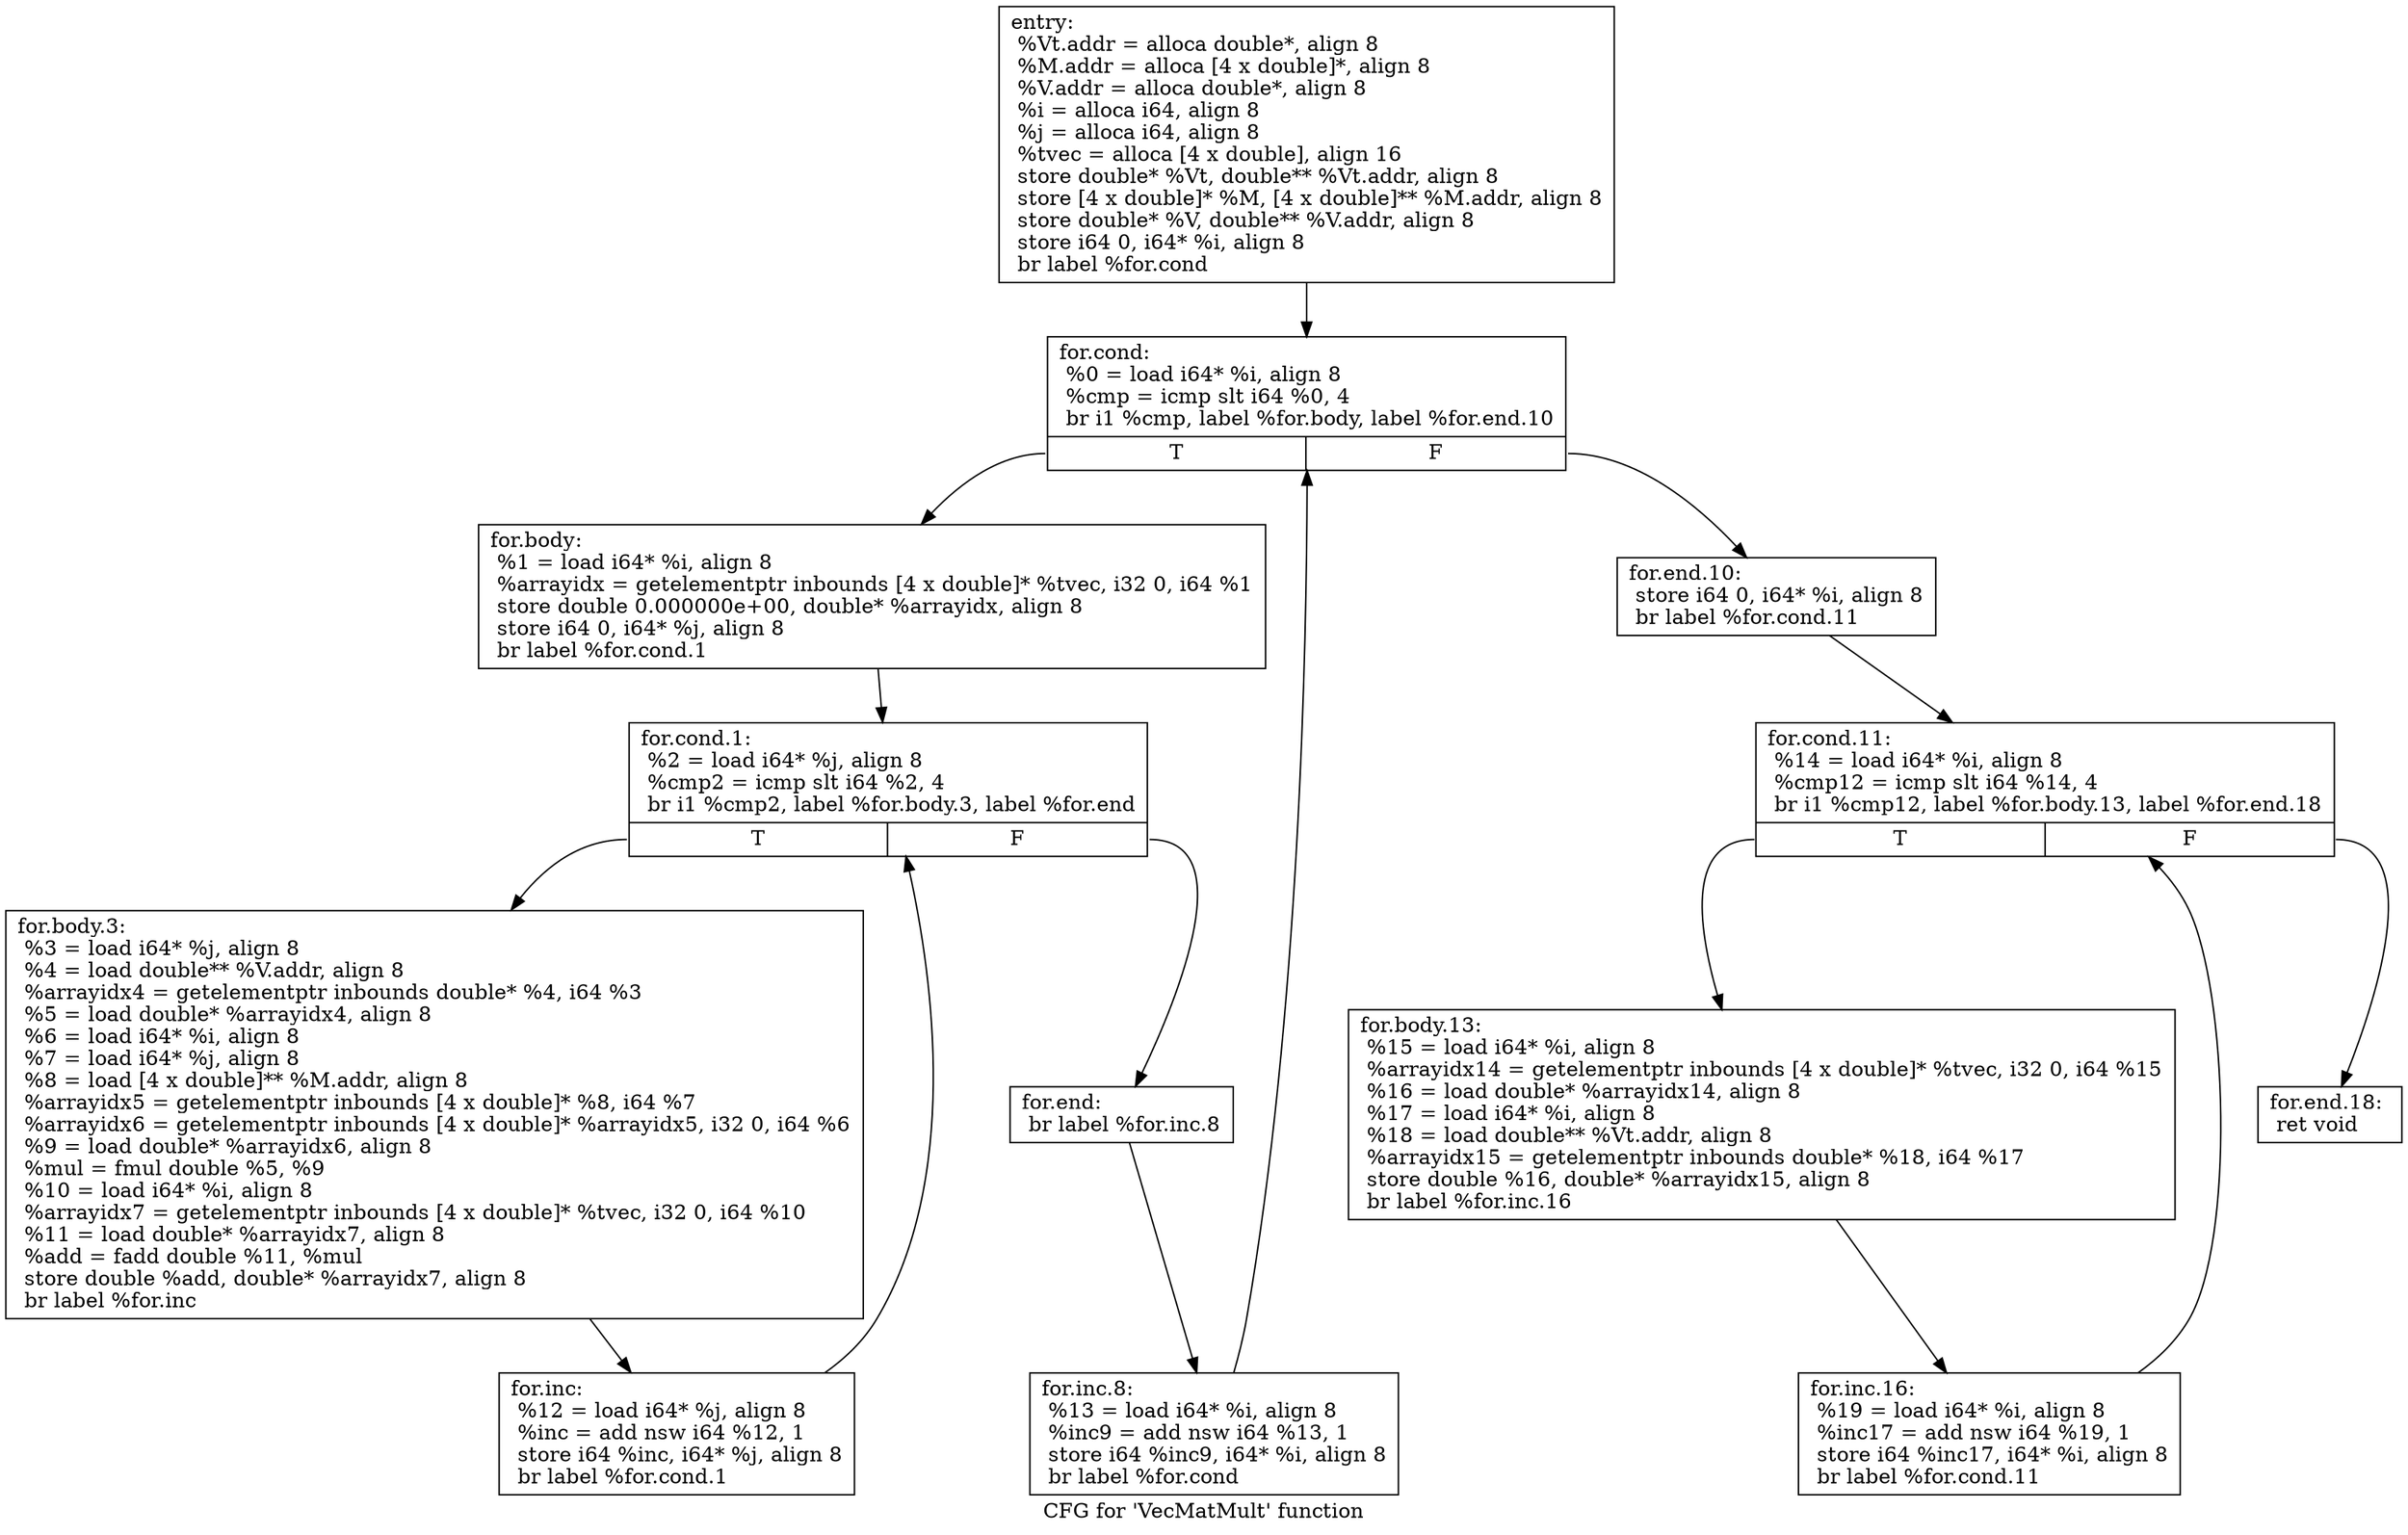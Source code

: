 digraph "CFG for 'VecMatMult' function" {
	label="CFG for 'VecMatMult' function";

	Node0x5fcf6c0 [shape=record,label="{entry:\l  %Vt.addr = alloca double*, align 8\l  %M.addr = alloca [4 x double]*, align 8\l  %V.addr = alloca double*, align 8\l  %i = alloca i64, align 8\l  %j = alloca i64, align 8\l  %tvec = alloca [4 x double], align 16\l  store double* %Vt, double** %Vt.addr, align 8\l  store [4 x double]* %M, [4 x double]** %M.addr, align 8\l  store double* %V, double** %V.addr, align 8\l  store i64 0, i64* %i, align 8\l  br label %for.cond\l}"];
	Node0x5fcf6c0 -> Node0x5fcfb30;
	Node0x5fcfb30 [shape=record,label="{for.cond:                                         \l  %0 = load i64* %i, align 8\l  %cmp = icmp slt i64 %0, 4\l  br i1 %cmp, label %for.body, label %for.end.10\l|{<s0>T|<s1>F}}"];
	Node0x5fcfb30:s0 -> Node0x5fcfb80;
	Node0x5fcfb30:s1 -> Node0x5fcfd60;
	Node0x5fcfb80 [shape=record,label="{for.body:                                         \l  %1 = load i64* %i, align 8\l  %arrayidx = getelementptr inbounds [4 x double]* %tvec, i32 0, i64 %1\l  store double 0.000000e+00, double* %arrayidx, align 8\l  store i64 0, i64* %j, align 8\l  br label %for.cond.1\l}"];
	Node0x5fcfb80 -> Node0x5fcfbd0;
	Node0x5fcfbd0 [shape=record,label="{for.cond.1:                                       \l  %2 = load i64* %j, align 8\l  %cmp2 = icmp slt i64 %2, 4\l  br i1 %cmp2, label %for.body.3, label %for.end\l|{<s0>T|<s1>F}}"];
	Node0x5fcfbd0:s0 -> Node0x5fcfc20;
	Node0x5fcfbd0:s1 -> Node0x5fcfcc0;
	Node0x5fcfc20 [shape=record,label="{for.body.3:                                       \l  %3 = load i64* %j, align 8\l  %4 = load double** %V.addr, align 8\l  %arrayidx4 = getelementptr inbounds double* %4, i64 %3\l  %5 = load double* %arrayidx4, align 8\l  %6 = load i64* %i, align 8\l  %7 = load i64* %j, align 8\l  %8 = load [4 x double]** %M.addr, align 8\l  %arrayidx5 = getelementptr inbounds [4 x double]* %8, i64 %7\l  %arrayidx6 = getelementptr inbounds [4 x double]* %arrayidx5, i32 0, i64 %6\l  %9 = load double* %arrayidx6, align 8\l  %mul = fmul double %5, %9\l  %10 = load i64* %i, align 8\l  %arrayidx7 = getelementptr inbounds [4 x double]* %tvec, i32 0, i64 %10\l  %11 = load double* %arrayidx7, align 8\l  %add = fadd double %11, %mul\l  store double %add, double* %arrayidx7, align 8\l  br label %for.inc\l}"];
	Node0x5fcfc20 -> Node0x5fcfc70;
	Node0x5fcfc70 [shape=record,label="{for.inc:                                          \l  %12 = load i64* %j, align 8\l  %inc = add nsw i64 %12, 1\l  store i64 %inc, i64* %j, align 8\l  br label %for.cond.1\l}"];
	Node0x5fcfc70 -> Node0x5fcfbd0;
	Node0x5fcfcc0 [shape=record,label="{for.end:                                          \l  br label %for.inc.8\l}"];
	Node0x5fcfcc0 -> Node0x5fcfd10;
	Node0x5fcfd10 [shape=record,label="{for.inc.8:                                        \l  %13 = load i64* %i, align 8\l  %inc9 = add nsw i64 %13, 1\l  store i64 %inc9, i64* %i, align 8\l  br label %for.cond\l}"];
	Node0x5fcfd10 -> Node0x5fcfb30;
	Node0x5fcfd60 [shape=record,label="{for.end.10:                                       \l  store i64 0, i64* %i, align 8\l  br label %for.cond.11\l}"];
	Node0x5fcfd60 -> Node0x5fcfdb0;
	Node0x5fcfdb0 [shape=record,label="{for.cond.11:                                      \l  %14 = load i64* %i, align 8\l  %cmp12 = icmp slt i64 %14, 4\l  br i1 %cmp12, label %for.body.13, label %for.end.18\l|{<s0>T|<s1>F}}"];
	Node0x5fcfdb0:s0 -> Node0x5fcfe00;
	Node0x5fcfdb0:s1 -> Node0x5fcfea0;
	Node0x5fcfe00 [shape=record,label="{for.body.13:                                      \l  %15 = load i64* %i, align 8\l  %arrayidx14 = getelementptr inbounds [4 x double]* %tvec, i32 0, i64 %15\l  %16 = load double* %arrayidx14, align 8\l  %17 = load i64* %i, align 8\l  %18 = load double** %Vt.addr, align 8\l  %arrayidx15 = getelementptr inbounds double* %18, i64 %17\l  store double %16, double* %arrayidx15, align 8\l  br label %for.inc.16\l}"];
	Node0x5fcfe00 -> Node0x5fcfe50;
	Node0x5fcfe50 [shape=record,label="{for.inc.16:                                       \l  %19 = load i64* %i, align 8\l  %inc17 = add nsw i64 %19, 1\l  store i64 %inc17, i64* %i, align 8\l  br label %for.cond.11\l}"];
	Node0x5fcfe50 -> Node0x5fcfdb0;
	Node0x5fcfea0 [shape=record,label="{for.end.18:                                       \l  ret void\l}"];
}
